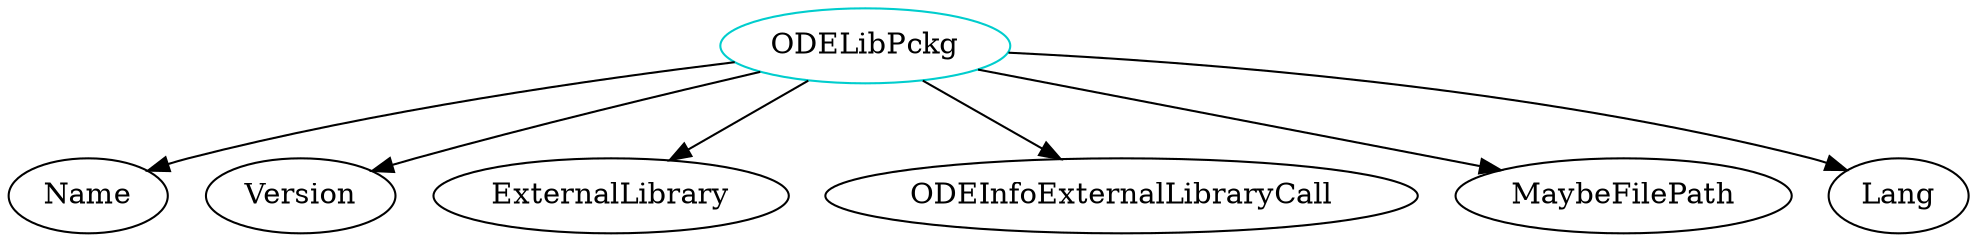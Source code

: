 digraph odelibpckg{
ODELibPckg -> Name;
ODELibPckg -> Version;
ODELibPckg -> ExternalLibrary;
ODELibPckg -> ODEInfoExternalLibraryCall;
ODELibPckg -> MaybeFilePath;
ODELibPckg -> Lang;
ODELibPckg	[shape=oval, color=cyan3, label="ODELibPckg"];
}
